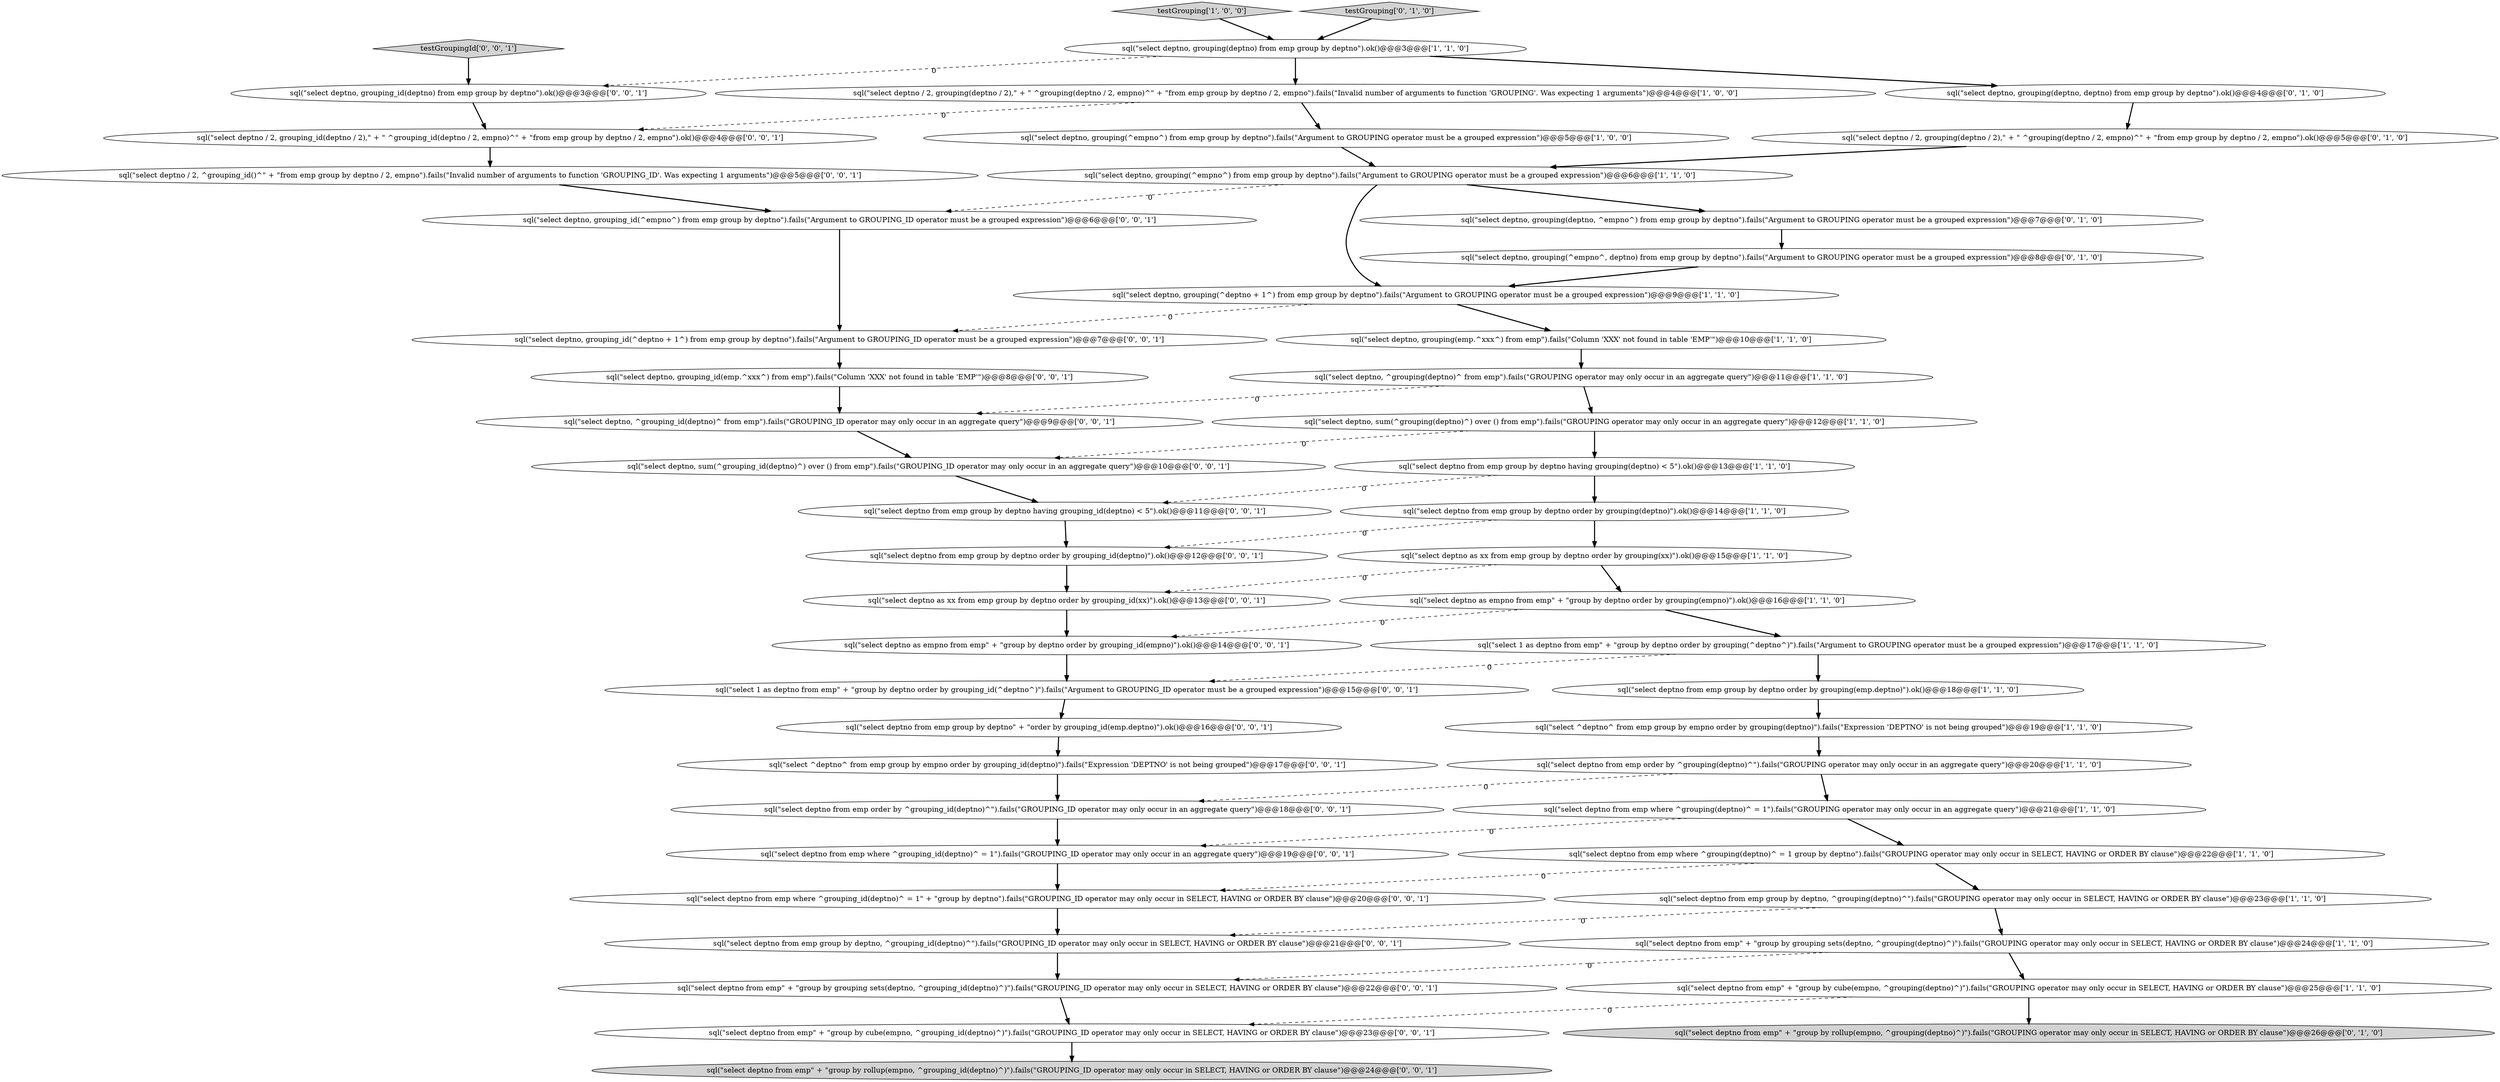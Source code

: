 digraph {
10 [style = filled, label = "sql(\"select deptno from emp group by deptno having grouping(deptno) < 5\").ok()@@@13@@@['1', '1', '0']", fillcolor = white, shape = ellipse image = "AAA0AAABBB1BBB"];
22 [style = filled, label = "sql(\"select deptno, grouping(deptno, ^empno^) from emp group by deptno\").fails(\"Argument to GROUPING operator must be a grouped expression\")@@@7@@@['0', '1', '0']", fillcolor = white, shape = ellipse image = "AAA1AAABBB2BBB"];
31 [style = filled, label = "testGroupingId['0', '0', '1']", fillcolor = lightgray, shape = diamond image = "AAA0AAABBB3BBB"];
41 [style = filled, label = "sql(\"select deptno from emp order by ^grouping_id(deptno)^\").fails(\"GROUPING_ID operator may only occur in an aggregate query\")@@@18@@@['0', '0', '1']", fillcolor = white, shape = ellipse image = "AAA0AAABBB3BBB"];
30 [style = filled, label = "sql(\"select deptno from emp where ^grouping_id(deptno)^ = 1\").fails(\"GROUPING_ID operator may only occur in an aggregate query\")@@@19@@@['0', '0', '1']", fillcolor = white, shape = ellipse image = "AAA0AAABBB3BBB"];
5 [style = filled, label = "sql(\"select deptno, grouping(^empno^) from emp group by deptno\").fails(\"Argument to GROUPING operator must be a grouped expression\")@@@6@@@['1', '1', '0']", fillcolor = white, shape = ellipse image = "AAA0AAABBB1BBB"];
36 [style = filled, label = "sql(\"select deptno from emp group by deptno order by grouping_id(deptno)\").ok()@@@12@@@['0', '0', '1']", fillcolor = white, shape = ellipse image = "AAA0AAABBB3BBB"];
16 [style = filled, label = "sql(\"select deptno as empno from emp\" + \"group by deptno order by grouping(empno)\").ok()@@@16@@@['1', '1', '0']", fillcolor = white, shape = ellipse image = "AAA0AAABBB1BBB"];
1 [style = filled, label = "sql(\"select deptno from emp order by ^grouping(deptno)^\").fails(\"GROUPING operator may only occur in an aggregate query\")@@@20@@@['1', '1', '0']", fillcolor = white, shape = ellipse image = "AAA0AAABBB1BBB"];
45 [style = filled, label = "sql(\"select deptno, sum(^grouping_id(deptno)^) over () from emp\").fails(\"GROUPING_ID operator may only occur in an aggregate query\")@@@10@@@['0', '0', '1']", fillcolor = white, shape = ellipse image = "AAA0AAABBB3BBB"];
7 [style = filled, label = "sql(\"select deptno from emp\" + \"group by grouping sets(deptno, ^grouping(deptno)^)\").fails(\"GROUPING operator may only occur in SELECT, HAVING or ORDER BY clause\")@@@24@@@['1', '1', '0']", fillcolor = white, shape = ellipse image = "AAA0AAABBB1BBB"];
28 [style = filled, label = "sql(\"select deptno from emp group by deptno having grouping_id(deptno) < 5\").ok()@@@11@@@['0', '0', '1']", fillcolor = white, shape = ellipse image = "AAA0AAABBB3BBB"];
34 [style = filled, label = "sql(\"select deptno / 2, grouping_id(deptno / 2),\" + \" ^grouping_id(deptno / 2, empno)^\" + \"from emp group by deptno / 2, empno\").ok()@@@4@@@['0', '0', '1']", fillcolor = white, shape = ellipse image = "AAA0AAABBB3BBB"];
23 [style = filled, label = "sql(\"select deptno, grouping(deptno, deptno) from emp group by deptno\").ok()@@@4@@@['0', '1', '0']", fillcolor = white, shape = ellipse image = "AAA0AAABBB2BBB"];
38 [style = filled, label = "sql(\"select deptno from emp\" + \"group by grouping sets(deptno, ^grouping_id(deptno)^)\").fails(\"GROUPING_ID operator may only occur in SELECT, HAVING or ORDER BY clause\")@@@22@@@['0', '0', '1']", fillcolor = white, shape = ellipse image = "AAA0AAABBB3BBB"];
32 [style = filled, label = "sql(\"select deptno, grouping_id(^deptno + 1^) from emp group by deptno\").fails(\"Argument to GROUPING_ID operator must be a grouped expression\")@@@7@@@['0', '0', '1']", fillcolor = white, shape = ellipse image = "AAA0AAABBB3BBB"];
13 [style = filled, label = "sql(\"select deptno, sum(^grouping(deptno)^) over () from emp\").fails(\"GROUPING operator may only occur in an aggregate query\")@@@12@@@['1', '1', '0']", fillcolor = white, shape = ellipse image = "AAA0AAABBB1BBB"];
48 [style = filled, label = "sql(\"select deptno from emp group by deptno\" + \"order by grouping_id(emp.deptno)\").ok()@@@16@@@['0', '0', '1']", fillcolor = white, shape = ellipse image = "AAA0AAABBB3BBB"];
33 [style = filled, label = "sql(\"select 1 as deptno from emp\" + \"group by deptno order by grouping_id(^deptno^)\").fails(\"Argument to GROUPING_ID operator must be a grouped expression\")@@@15@@@['0', '0', '1']", fillcolor = white, shape = ellipse image = "AAA0AAABBB3BBB"];
24 [style = filled, label = "sql(\"select deptno from emp\" + \"group by rollup(empno, ^grouping(deptno)^)\").fails(\"GROUPING operator may only occur in SELECT, HAVING or ORDER BY clause\")@@@26@@@['0', '1', '0']", fillcolor = lightgray, shape = ellipse image = "AAA0AAABBB2BBB"];
11 [style = filled, label = "sql(\"select deptno, ^grouping(deptno)^ from emp\").fails(\"GROUPING operator may only occur in an aggregate query\")@@@11@@@['1', '1', '0']", fillcolor = white, shape = ellipse image = "AAA0AAABBB1BBB"];
4 [style = filled, label = "sql(\"select deptno from emp\" + \"group by cube(empno, ^grouping(deptno)^)\").fails(\"GROUPING operator may only occur in SELECT, HAVING or ORDER BY clause\")@@@25@@@['1', '1', '0']", fillcolor = white, shape = ellipse image = "AAA0AAABBB1BBB"];
8 [style = filled, label = "testGrouping['1', '0', '0']", fillcolor = lightgray, shape = diamond image = "AAA0AAABBB1BBB"];
39 [style = filled, label = "sql(\"select deptno, grouping_id(deptno) from emp group by deptno\").ok()@@@3@@@['0', '0', '1']", fillcolor = white, shape = ellipse image = "AAA0AAABBB3BBB"];
40 [style = filled, label = "sql(\"select deptno from emp group by deptno, ^grouping_id(deptno)^\").fails(\"GROUPING_ID operator may only occur in SELECT, HAVING or ORDER BY clause\")@@@21@@@['0', '0', '1']", fillcolor = white, shape = ellipse image = "AAA0AAABBB3BBB"];
49 [style = filled, label = "sql(\"select deptno from emp where ^grouping_id(deptno)^ = 1\" + \"group by deptno\").fails(\"GROUPING_ID operator may only occur in SELECT, HAVING or ORDER BY clause\")@@@20@@@['0', '0', '1']", fillcolor = white, shape = ellipse image = "AAA0AAABBB3BBB"];
19 [style = filled, label = "sql(\"select deptno from emp group by deptno order by grouping(emp.deptno)\").ok()@@@18@@@['1', '1', '0']", fillcolor = white, shape = ellipse image = "AAA0AAABBB1BBB"];
27 [style = filled, label = "testGrouping['0', '1', '0']", fillcolor = lightgray, shape = diamond image = "AAA0AAABBB2BBB"];
20 [style = filled, label = "sql(\"select deptno, grouping(emp.^xxx^) from emp\").fails(\"Column 'XXX' not found in table 'EMP'\")@@@10@@@['1', '1', '0']", fillcolor = white, shape = ellipse image = "AAA0AAABBB1BBB"];
12 [style = filled, label = "sql(\"select deptno from emp group by deptno order by grouping(deptno)\").ok()@@@14@@@['1', '1', '0']", fillcolor = white, shape = ellipse image = "AAA0AAABBB1BBB"];
29 [style = filled, label = "sql(\"select ^deptno^ from emp group by empno order by grouping_id(deptno)\").fails(\"Expression 'DEPTNO' is not being grouped\")@@@17@@@['0', '0', '1']", fillcolor = white, shape = ellipse image = "AAA0AAABBB3BBB"];
35 [style = filled, label = "sql(\"select deptno, grouping_id(emp.^xxx^) from emp\").fails(\"Column 'XXX' not found in table 'EMP'\")@@@8@@@['0', '0', '1']", fillcolor = white, shape = ellipse image = "AAA0AAABBB3BBB"];
0 [style = filled, label = "sql(\"select ^deptno^ from emp group by empno order by grouping(deptno)\").fails(\"Expression 'DEPTNO' is not being grouped\")@@@19@@@['1', '1', '0']", fillcolor = white, shape = ellipse image = "AAA0AAABBB1BBB"];
42 [style = filled, label = "sql(\"select deptno / 2, ^grouping_id()^\" + \"from emp group by deptno / 2, empno\").fails(\"Invalid number of arguments to function 'GROUPING_ID'. Was expecting 1 arguments\")@@@5@@@['0', '0', '1']", fillcolor = white, shape = ellipse image = "AAA0AAABBB3BBB"];
43 [style = filled, label = "sql(\"select deptno as empno from emp\" + \"group by deptno order by grouping_id(empno)\").ok()@@@14@@@['0', '0', '1']", fillcolor = white, shape = ellipse image = "AAA0AAABBB3BBB"];
9 [style = filled, label = "sql(\"select 1 as deptno from emp\" + \"group by deptno order by grouping(^deptno^)\").fails(\"Argument to GROUPING operator must be a grouped expression\")@@@17@@@['1', '1', '0']", fillcolor = white, shape = ellipse image = "AAA0AAABBB1BBB"];
21 [style = filled, label = "sql(\"select deptno, grouping(^deptno + 1^) from emp group by deptno\").fails(\"Argument to GROUPING operator must be a grouped expression\")@@@9@@@['1', '1', '0']", fillcolor = white, shape = ellipse image = "AAA0AAABBB1BBB"];
37 [style = filled, label = "sql(\"select deptno, grouping_id(^empno^) from emp group by deptno\").fails(\"Argument to GROUPING_ID operator must be a grouped expression\")@@@6@@@['0', '0', '1']", fillcolor = white, shape = ellipse image = "AAA0AAABBB3BBB"];
18 [style = filled, label = "sql(\"select deptno from emp where ^grouping(deptno)^ = 1\").fails(\"GROUPING operator may only occur in an aggregate query\")@@@21@@@['1', '1', '0']", fillcolor = white, shape = ellipse image = "AAA0AAABBB1BBB"];
14 [style = filled, label = "sql(\"select deptno from emp group by deptno, ^grouping(deptno)^\").fails(\"GROUPING operator may only occur in SELECT, HAVING or ORDER BY clause\")@@@23@@@['1', '1', '0']", fillcolor = white, shape = ellipse image = "AAA0AAABBB1BBB"];
15 [style = filled, label = "sql(\"select deptno, grouping(^empno^) from emp group by deptno\").fails(\"Argument to GROUPING operator must be a grouped expression\")@@@5@@@['1', '0', '0']", fillcolor = white, shape = ellipse image = "AAA0AAABBB1BBB"];
25 [style = filled, label = "sql(\"select deptno, grouping(^empno^, deptno) from emp group by deptno\").fails(\"Argument to GROUPING operator must be a grouped expression\")@@@8@@@['0', '1', '0']", fillcolor = white, shape = ellipse image = "AAA1AAABBB2BBB"];
44 [style = filled, label = "sql(\"select deptno from emp\" + \"group by rollup(empno, ^grouping_id(deptno)^)\").fails(\"GROUPING_ID operator may only occur in SELECT, HAVING or ORDER BY clause\")@@@24@@@['0', '0', '1']", fillcolor = lightgray, shape = ellipse image = "AAA0AAABBB3BBB"];
26 [style = filled, label = "sql(\"select deptno / 2, grouping(deptno / 2),\" + \" ^grouping(deptno / 2, empno)^\" + \"from emp group by deptno / 2, empno\").ok()@@@5@@@['0', '1', '0']", fillcolor = white, shape = ellipse image = "AAA1AAABBB2BBB"];
3 [style = filled, label = "sql(\"select deptno as xx from emp group by deptno order by grouping(xx)\").ok()@@@15@@@['1', '1', '0']", fillcolor = white, shape = ellipse image = "AAA0AAABBB1BBB"];
46 [style = filled, label = "sql(\"select deptno, ^grouping_id(deptno)^ from emp\").fails(\"GROUPING_ID operator may only occur in an aggregate query\")@@@9@@@['0', '0', '1']", fillcolor = white, shape = ellipse image = "AAA0AAABBB3BBB"];
47 [style = filled, label = "sql(\"select deptno as xx from emp group by deptno order by grouping_id(xx)\").ok()@@@13@@@['0', '0', '1']", fillcolor = white, shape = ellipse image = "AAA0AAABBB3BBB"];
6 [style = filled, label = "sql(\"select deptno from emp where ^grouping(deptno)^ = 1 group by deptno\").fails(\"GROUPING operator may only occur in SELECT, HAVING or ORDER BY clause\")@@@22@@@['1', '1', '0']", fillcolor = white, shape = ellipse image = "AAA0AAABBB1BBB"];
17 [style = filled, label = "sql(\"select deptno, grouping(deptno) from emp group by deptno\").ok()@@@3@@@['1', '1', '0']", fillcolor = white, shape = ellipse image = "AAA0AAABBB1BBB"];
2 [style = filled, label = "sql(\"select deptno / 2, grouping(deptno / 2),\" + \" ^grouping(deptno / 2, empno)^\" + \"from emp group by deptno / 2, empno\").fails(\"Invalid number of arguments to function 'GROUPING'. Was expecting 1 arguments\")@@@4@@@['1', '0', '0']", fillcolor = white, shape = ellipse image = "AAA0AAABBB1BBB"];
50 [style = filled, label = "sql(\"select deptno from emp\" + \"group by cube(empno, ^grouping_id(deptno)^)\").fails(\"GROUPING_ID operator may only occur in SELECT, HAVING or ORDER BY clause\")@@@23@@@['0', '0', '1']", fillcolor = white, shape = ellipse image = "AAA0AAABBB3BBB"];
40->38 [style = bold, label=""];
38->50 [style = bold, label=""];
9->19 [style = bold, label=""];
30->49 [style = bold, label=""];
14->7 [style = bold, label=""];
34->42 [style = bold, label=""];
47->43 [style = bold, label=""];
3->47 [style = dashed, label="0"];
12->36 [style = dashed, label="0"];
16->43 [style = dashed, label="0"];
14->40 [style = dashed, label="0"];
10->28 [style = dashed, label="0"];
41->30 [style = bold, label=""];
39->34 [style = bold, label=""];
33->48 [style = bold, label=""];
9->33 [style = dashed, label="0"];
42->37 [style = bold, label=""];
1->18 [style = bold, label=""];
29->41 [style = bold, label=""];
19->0 [style = bold, label=""];
11->46 [style = dashed, label="0"];
37->32 [style = bold, label=""];
8->17 [style = bold, label=""];
0->1 [style = bold, label=""];
23->26 [style = bold, label=""];
13->45 [style = dashed, label="0"];
10->12 [style = bold, label=""];
2->34 [style = dashed, label="0"];
25->21 [style = bold, label=""];
4->24 [style = bold, label=""];
46->45 [style = bold, label=""];
45->28 [style = bold, label=""];
21->32 [style = dashed, label="0"];
6->14 [style = bold, label=""];
32->35 [style = bold, label=""];
21->20 [style = bold, label=""];
26->5 [style = bold, label=""];
28->36 [style = bold, label=""];
5->21 [style = bold, label=""];
27->17 [style = bold, label=""];
7->4 [style = bold, label=""];
12->3 [style = bold, label=""];
22->25 [style = bold, label=""];
35->46 [style = bold, label=""];
5->37 [style = dashed, label="0"];
1->41 [style = dashed, label="0"];
36->47 [style = bold, label=""];
18->30 [style = dashed, label="0"];
7->38 [style = dashed, label="0"];
11->13 [style = bold, label=""];
15->5 [style = bold, label=""];
17->39 [style = dashed, label="0"];
17->23 [style = bold, label=""];
5->22 [style = bold, label=""];
48->29 [style = bold, label=""];
4->50 [style = dashed, label="0"];
49->40 [style = bold, label=""];
3->16 [style = bold, label=""];
31->39 [style = bold, label=""];
13->10 [style = bold, label=""];
20->11 [style = bold, label=""];
43->33 [style = bold, label=""];
2->15 [style = bold, label=""];
50->44 [style = bold, label=""];
6->49 [style = dashed, label="0"];
18->6 [style = bold, label=""];
17->2 [style = bold, label=""];
16->9 [style = bold, label=""];
}
